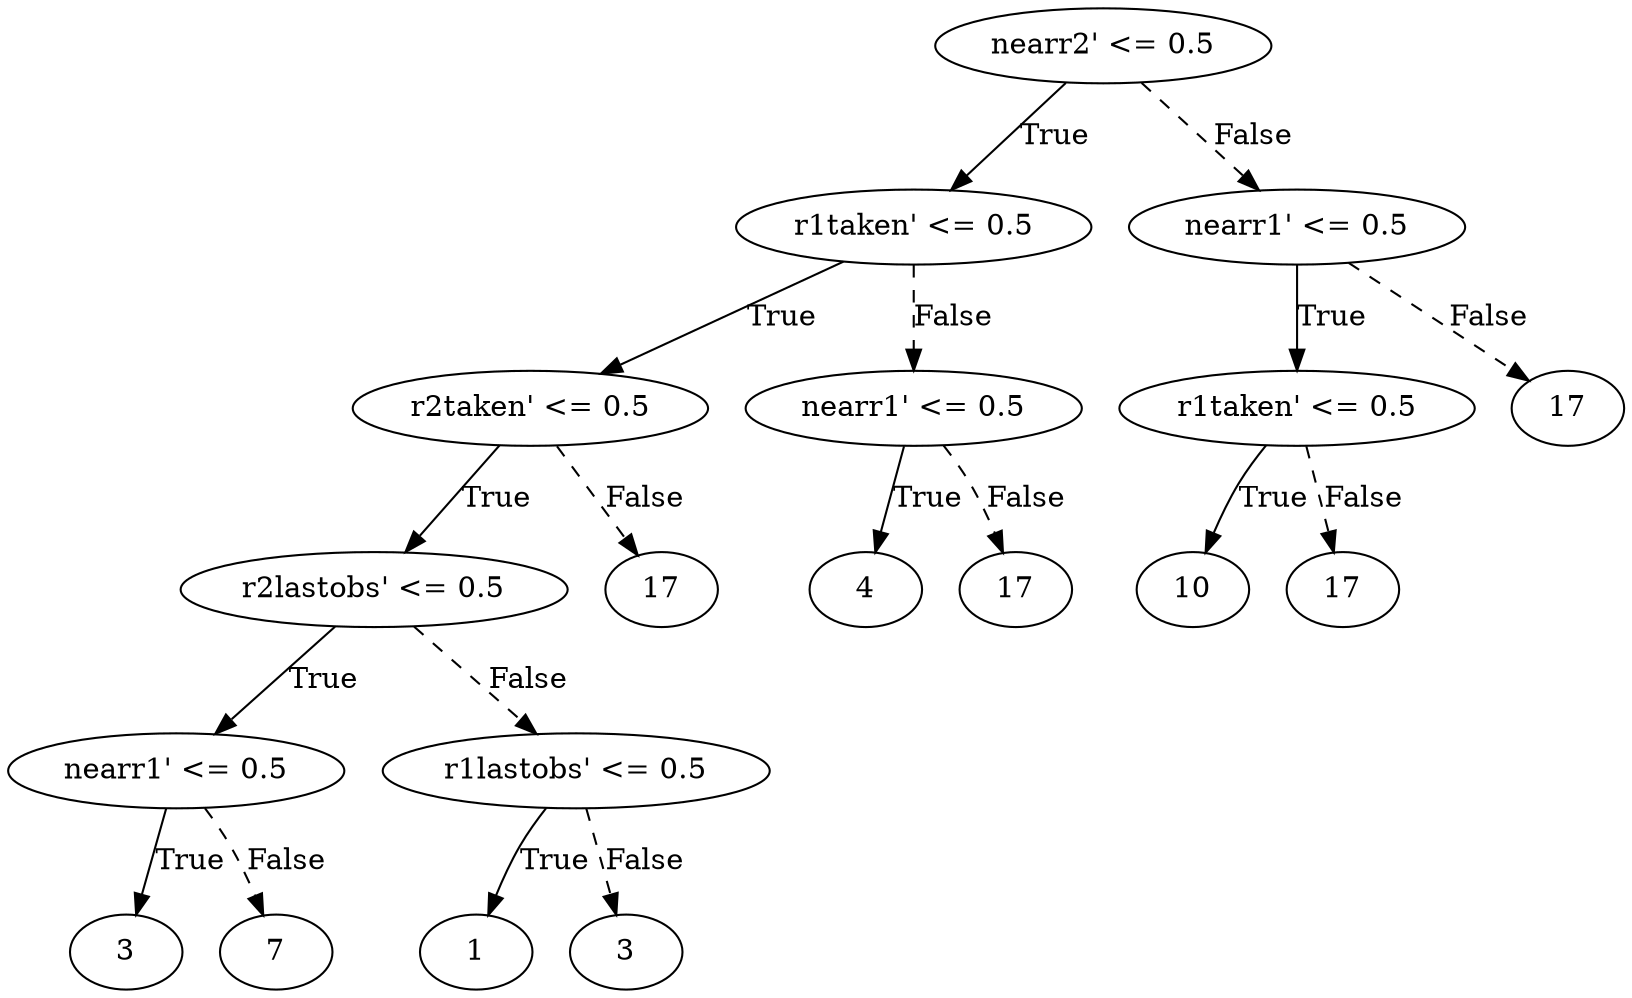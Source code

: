 digraph {
0 [label="nearr2' <= 0.5"];
1 [label="r1taken' <= 0.5"];
2 [label="r2taken' <= 0.5"];
3 [label="r2lastobs' <= 0.5"];
4 [label="nearr1' <= 0.5"];
5 [label="3"];
4 -> 5 [label="True"];
6 [label="7"];
4 -> 6 [style="dashed", label="False"];
3 -> 4 [label="True"];
7 [label="r1lastobs' <= 0.5"];
8 [label="1"];
7 -> 8 [label="True"];
9 [label="3"];
7 -> 9 [style="dashed", label="False"];
3 -> 7 [style="dashed", label="False"];
2 -> 3 [label="True"];
10 [label="17"];
2 -> 10 [style="dashed", label="False"];
1 -> 2 [label="True"];
11 [label="nearr1' <= 0.5"];
12 [label="4"];
11 -> 12 [label="True"];
13 [label="17"];
11 -> 13 [style="dashed", label="False"];
1 -> 11 [style="dashed", label="False"];
0 -> 1 [label="True"];
14 [label="nearr1' <= 0.5"];
15 [label="r1taken' <= 0.5"];
16 [label="10"];
15 -> 16 [label="True"];
17 [label="17"];
15 -> 17 [style="dashed", label="False"];
14 -> 15 [label="True"];
18 [label="17"];
14 -> 18 [style="dashed", label="False"];
0 -> 14 [style="dashed", label="False"];

}